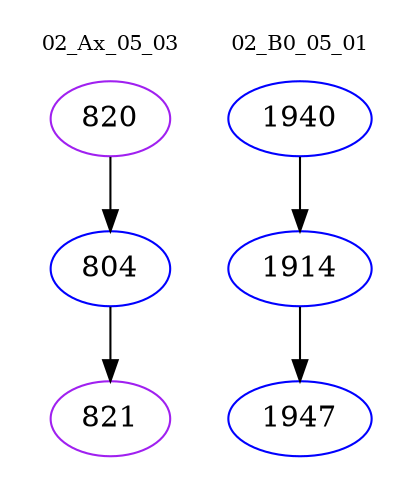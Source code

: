digraph{
subgraph cluster_0 {
color = white
label = "02_Ax_05_03";
fontsize=10;
T0_820 [label="820", color="purple"]
T0_820 -> T0_804 [color="black"]
T0_804 [label="804", color="blue"]
T0_804 -> T0_821 [color="black"]
T0_821 [label="821", color="purple"]
}
subgraph cluster_1 {
color = white
label = "02_B0_05_01";
fontsize=10;
T1_1940 [label="1940", color="blue"]
T1_1940 -> T1_1914 [color="black"]
T1_1914 [label="1914", color="blue"]
T1_1914 -> T1_1947 [color="black"]
T1_1947 [label="1947", color="blue"]
}
}
